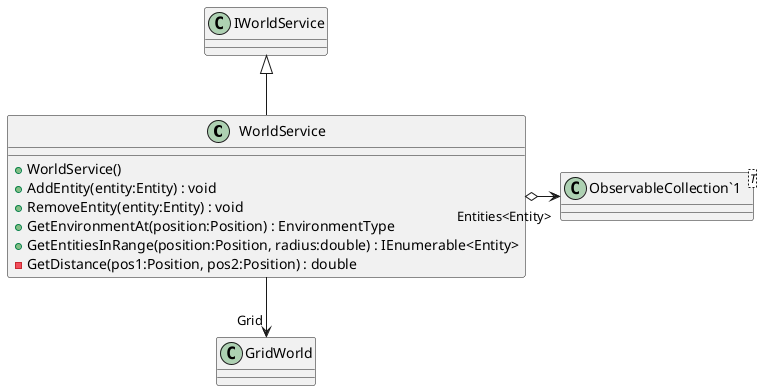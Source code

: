 @startuml
class WorldService {
    + WorldService()
    + AddEntity(entity:Entity) : void
    + RemoveEntity(entity:Entity) : void
    + GetEnvironmentAt(position:Position) : EnvironmentType
    + GetEntitiesInRange(position:Position, radius:double) : IEnumerable<Entity>
    - GetDistance(pos1:Position, pos2:Position) : double
}
class "ObservableCollection`1"<T> {
}
IWorldService <|-- WorldService
WorldService o-> "Entities<Entity>" "ObservableCollection`1"
WorldService --> "Grid" GridWorld
@enduml

